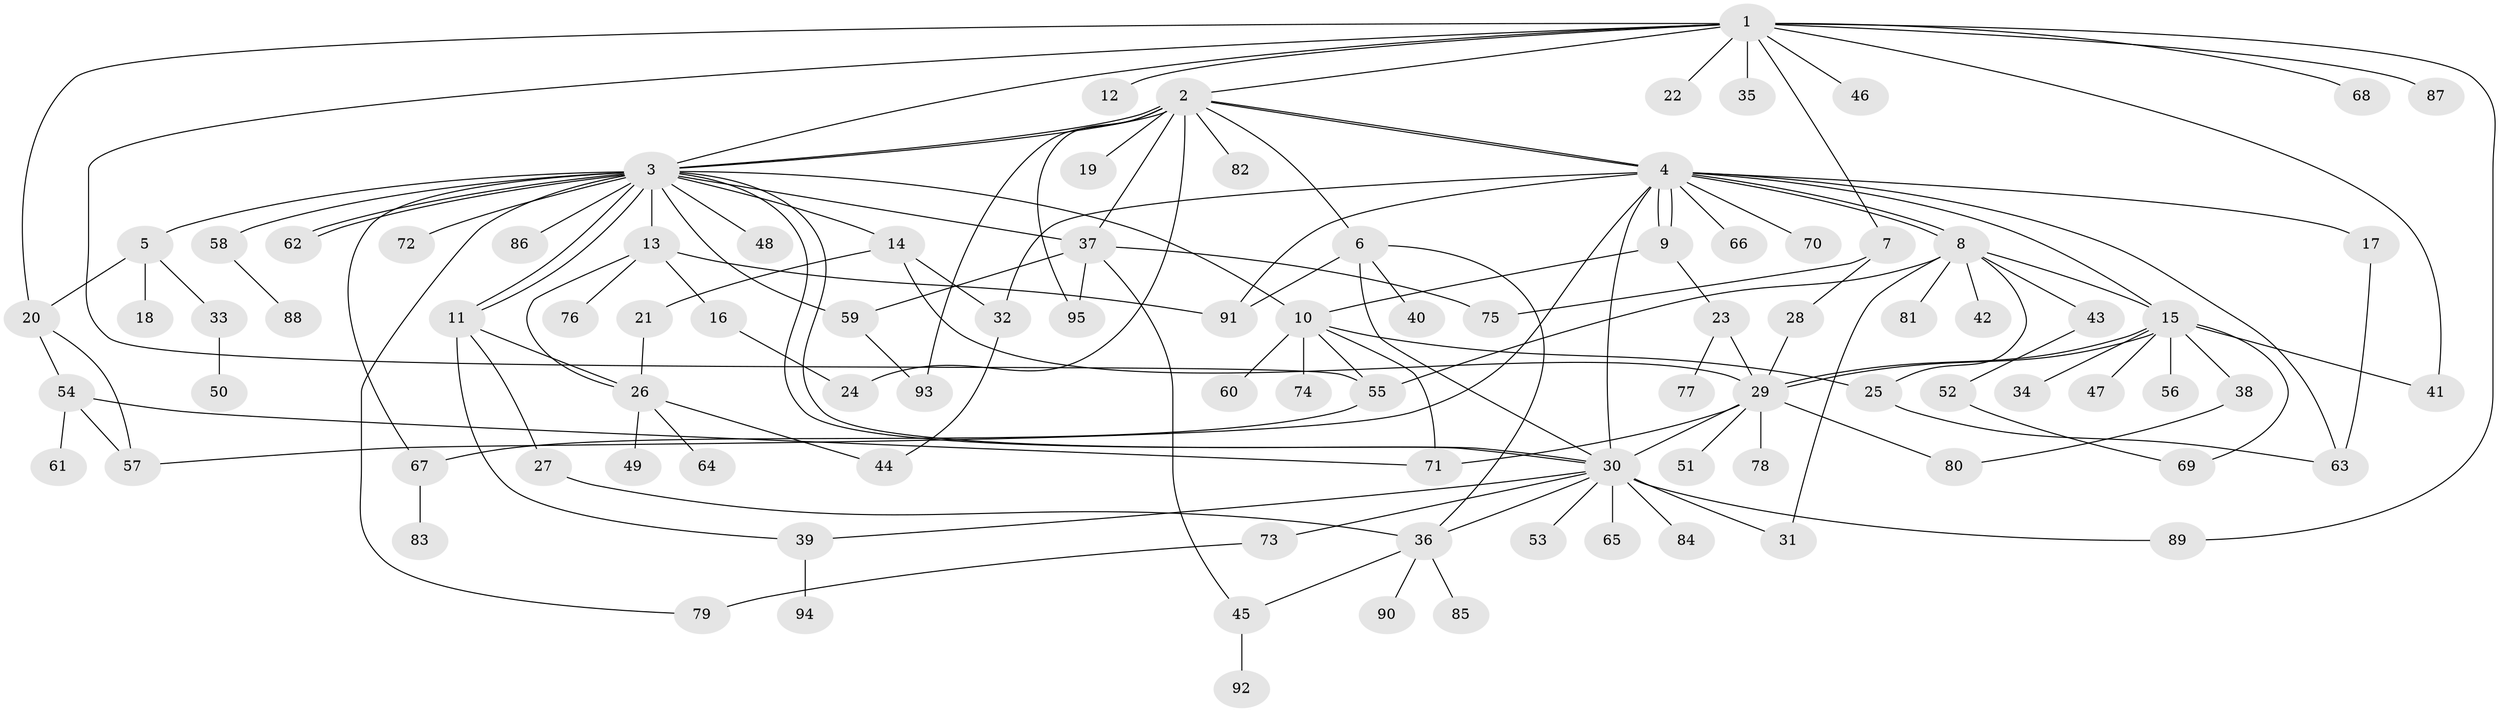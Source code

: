 // Generated by graph-tools (version 1.1) at 2025/11/02/27/25 16:11:09]
// undirected, 95 vertices, 144 edges
graph export_dot {
graph [start="1"]
  node [color=gray90,style=filled];
  1;
  2;
  3;
  4;
  5;
  6;
  7;
  8;
  9;
  10;
  11;
  12;
  13;
  14;
  15;
  16;
  17;
  18;
  19;
  20;
  21;
  22;
  23;
  24;
  25;
  26;
  27;
  28;
  29;
  30;
  31;
  32;
  33;
  34;
  35;
  36;
  37;
  38;
  39;
  40;
  41;
  42;
  43;
  44;
  45;
  46;
  47;
  48;
  49;
  50;
  51;
  52;
  53;
  54;
  55;
  56;
  57;
  58;
  59;
  60;
  61;
  62;
  63;
  64;
  65;
  66;
  67;
  68;
  69;
  70;
  71;
  72;
  73;
  74;
  75;
  76;
  77;
  78;
  79;
  80;
  81;
  82;
  83;
  84;
  85;
  86;
  87;
  88;
  89;
  90;
  91;
  92;
  93;
  94;
  95;
  1 -- 2;
  1 -- 3;
  1 -- 7;
  1 -- 12;
  1 -- 20;
  1 -- 22;
  1 -- 35;
  1 -- 41;
  1 -- 46;
  1 -- 55;
  1 -- 68;
  1 -- 87;
  1 -- 89;
  2 -- 3;
  2 -- 3;
  2 -- 4;
  2 -- 4;
  2 -- 6;
  2 -- 19;
  2 -- 24;
  2 -- 37;
  2 -- 82;
  2 -- 93;
  2 -- 95;
  3 -- 5;
  3 -- 10;
  3 -- 11;
  3 -- 11;
  3 -- 13;
  3 -- 14;
  3 -- 30;
  3 -- 30;
  3 -- 37;
  3 -- 48;
  3 -- 58;
  3 -- 59;
  3 -- 62;
  3 -- 62;
  3 -- 67;
  3 -- 72;
  3 -- 79;
  3 -- 86;
  4 -- 8;
  4 -- 8;
  4 -- 9;
  4 -- 9;
  4 -- 15;
  4 -- 17;
  4 -- 30;
  4 -- 32;
  4 -- 57;
  4 -- 63;
  4 -- 66;
  4 -- 70;
  4 -- 91;
  5 -- 18;
  5 -- 20;
  5 -- 33;
  6 -- 30;
  6 -- 36;
  6 -- 40;
  6 -- 91;
  7 -- 28;
  7 -- 75;
  8 -- 15;
  8 -- 25;
  8 -- 31;
  8 -- 42;
  8 -- 43;
  8 -- 55;
  8 -- 81;
  9 -- 10;
  9 -- 23;
  10 -- 25;
  10 -- 55;
  10 -- 60;
  10 -- 71;
  10 -- 74;
  11 -- 26;
  11 -- 27;
  11 -- 39;
  13 -- 16;
  13 -- 26;
  13 -- 76;
  13 -- 91;
  14 -- 21;
  14 -- 29;
  14 -- 32;
  15 -- 29;
  15 -- 29;
  15 -- 34;
  15 -- 38;
  15 -- 41;
  15 -- 47;
  15 -- 56;
  15 -- 69;
  16 -- 24;
  17 -- 63;
  20 -- 54;
  20 -- 57;
  21 -- 26;
  23 -- 29;
  23 -- 77;
  25 -- 63;
  26 -- 44;
  26 -- 49;
  26 -- 64;
  27 -- 36;
  28 -- 29;
  29 -- 30;
  29 -- 51;
  29 -- 71;
  29 -- 78;
  29 -- 80;
  30 -- 31;
  30 -- 36;
  30 -- 39;
  30 -- 53;
  30 -- 65;
  30 -- 73;
  30 -- 84;
  30 -- 89;
  32 -- 44;
  33 -- 50;
  36 -- 45;
  36 -- 85;
  36 -- 90;
  37 -- 45;
  37 -- 59;
  37 -- 75;
  37 -- 95;
  38 -- 80;
  39 -- 94;
  43 -- 52;
  45 -- 92;
  52 -- 69;
  54 -- 57;
  54 -- 61;
  54 -- 71;
  55 -- 67;
  58 -- 88;
  59 -- 93;
  67 -- 83;
  73 -- 79;
}

